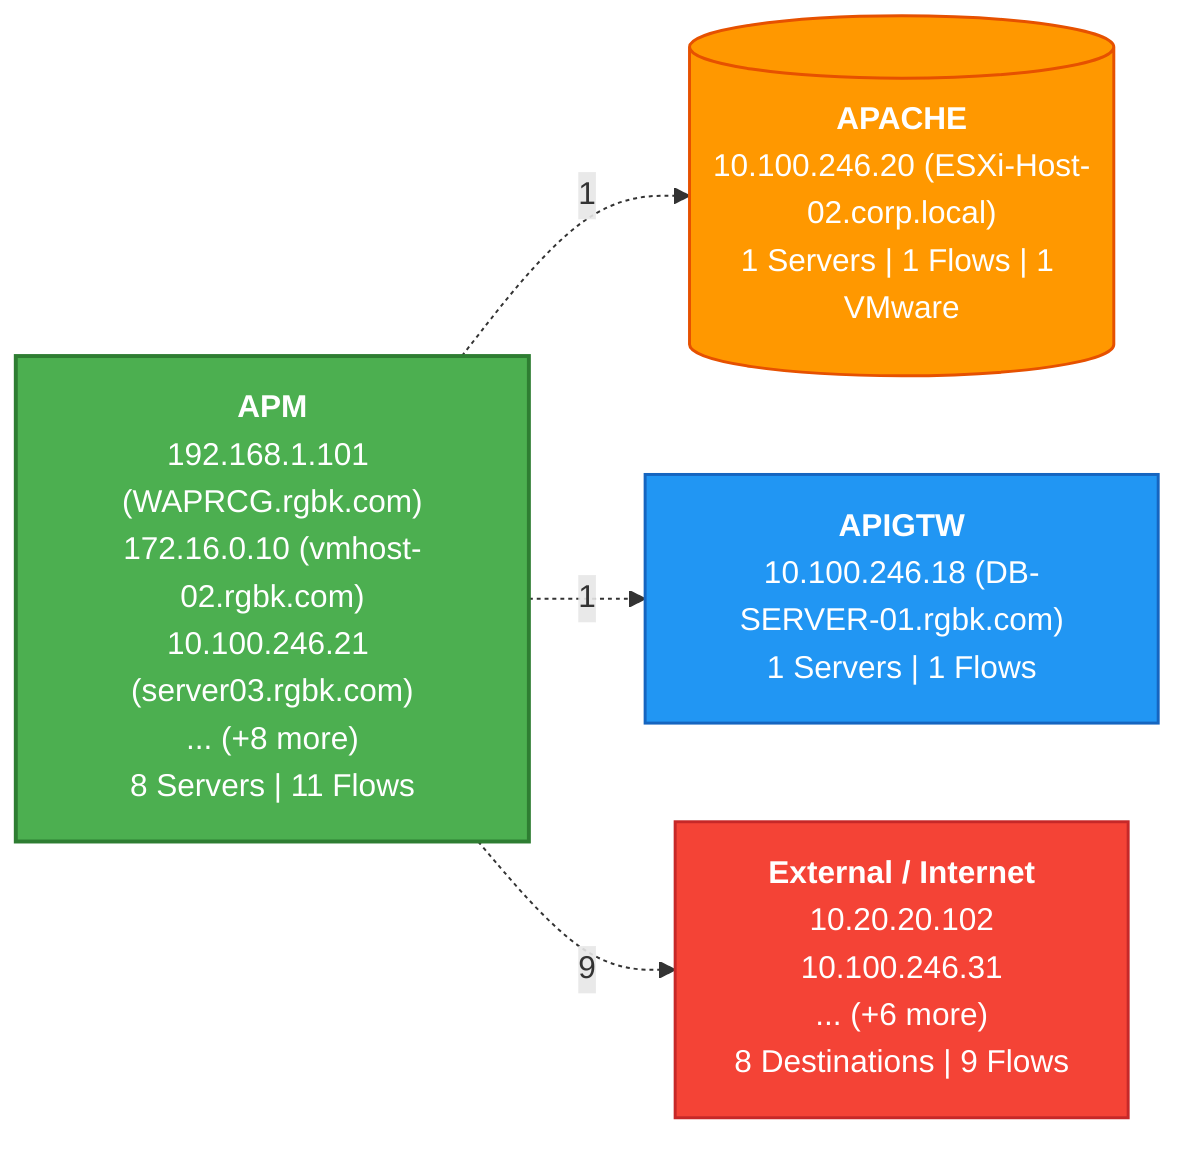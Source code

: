 graph LR
    %% DOWNSTREAM: Where APM sends data

    SOURCE["<b>APM</b><br/>192.168.1.101 (WAPRCG.rgbk.com)<br/>172.16.0.10 (vmhost-02.rgbk.com)<br/>10.100.246.21 (server03.rgbk.com)<br/>... (+8 more)<br/>8 Servers | 11 Flows"]:::sourceapp

    DEST_APP_0[("<b>APACHE</b><br/>10.100.246.20 (ESXi-Host-02.corp.local)<br/>1 Servers | 1 Flows | 1 VMware")]:::vmware
    SOURCE .->|1| DEST_APP_0
    DEST_APP_1["<b>APIGTW</b><br/>10.100.246.18 (DB-SERVER-01.rgbk.com)<br/>1 Servers | 1 Flows"]:::destapp
    SOURCE .->|1| DEST_APP_1

    EXTERNAL["<b>External / Internet</b><br/>10.20.20.102<br/>10.100.246.31<br/>... (+6 more)<br/>8 Destinations | 9 Flows"]:::external
    SOURCE .->|9| EXTERNAL

    %% Styles
    classDef sourceapp fill:#4CAF50,stroke:#2E7D32,stroke-width:2px,color:#fff
    classDef destapp fill:#2196F3,stroke:#1565C0,stroke-width:1.5px,color:#fff
    classDef vmware fill:#FF9800,stroke:#E65100,stroke-width:1.5px,color:#fff
    classDef internal fill:#9C27B0,stroke:#6A1B9A,stroke-width:1.5px,color:#fff
    classDef external fill:#F44336,stroke:#C62828,stroke-width:1.5px,color:#fff
    classDef loadbalancer fill:#FFF,stroke:#F44336,stroke-width:2px,color:#000,rx:2,ry:2